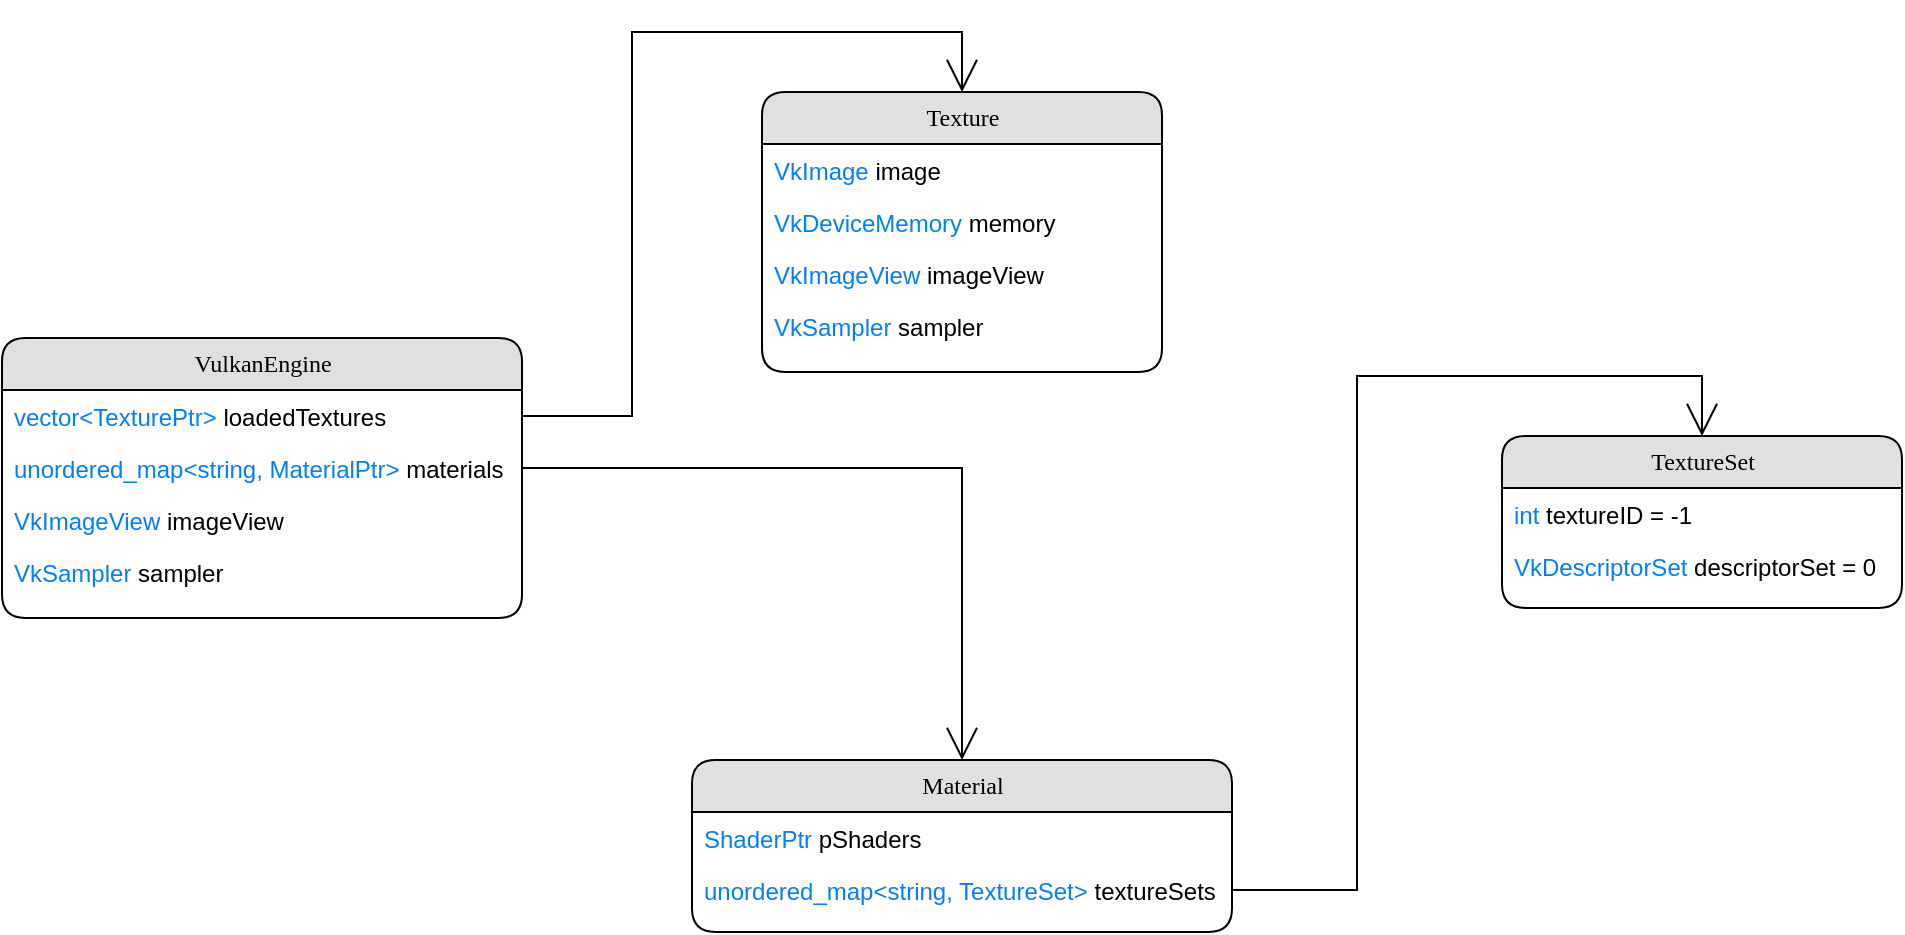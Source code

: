 <mxfile version="15.3.3" type="github">
  <diagram name="Page-1" id="5d7acffa-a066-3a61-03fe-96351882024d">
    <mxGraphModel dx="1483" dy="781" grid="1" gridSize="10" guides="1" tooltips="1" connect="1" arrows="1" fold="1" page="1" pageScale="1" pageWidth="1100" pageHeight="850" background="#ffffff" math="0" shadow="0">
      <root>
        <mxCell id="0" />
        <mxCell id="1" parent="0" />
        <mxCell id="21ea969265ad0168-6" value="TextureSet" style="swimlane;html=1;fontStyle=0;childLayout=stackLayout;horizontal=1;startSize=26;fillColor=#e0e0e0;horizontalStack=0;resizeParent=1;resizeLast=0;collapsible=1;marginBottom=0;swimlaneFillColor=#ffffff;align=center;rounded=1;shadow=0;comic=0;labelBackgroundColor=none;strokeWidth=1;fontFamily=Verdana;fontSize=12" parent="1" vertex="1">
          <mxGeometry x="760" y="382" width="200" height="86" as="geometry" />
        </mxCell>
        <mxCell id="21ea969265ad0168-7" value="&lt;font color=&quot;#007fff&quot;&gt;int&lt;/font&gt; textureID = -1" style="text;html=1;strokeColor=none;fillColor=none;spacingLeft=4;spacingRight=4;whiteSpace=wrap;overflow=hidden;rotatable=0;points=[[0,0.5],[1,0.5]];portConstraint=eastwest;" parent="21ea969265ad0168-6" vertex="1">
          <mxGeometry y="26" width="200" height="26" as="geometry" />
        </mxCell>
        <mxCell id="21ea969265ad0168-8" value="&lt;font color=&quot;#007fff&quot;&gt;VkDescriptorSet &lt;/font&gt;descriptorSet = 0" style="text;html=1;strokeColor=none;fillColor=none;spacingLeft=4;spacingRight=4;whiteSpace=wrap;overflow=hidden;rotatable=0;points=[[0,0.5],[1,0.5]];portConstraint=eastwest;" parent="21ea969265ad0168-6" vertex="1">
          <mxGeometry y="52" width="200" height="26" as="geometry" />
        </mxCell>
        <mxCell id="ux5I0VTxln_S9ssRlEeK-1" value="Material" style="swimlane;html=1;fontStyle=0;childLayout=stackLayout;horizontal=1;startSize=26;fillColor=#e0e0e0;horizontalStack=0;resizeParent=1;resizeLast=0;collapsible=1;marginBottom=0;swimlaneFillColor=#ffffff;align=center;rounded=1;shadow=0;comic=0;labelBackgroundColor=none;strokeWidth=1;fontFamily=Verdana;fontSize=12" vertex="1" parent="1">
          <mxGeometry x="355" y="544" width="270" height="86" as="geometry" />
        </mxCell>
        <mxCell id="ux5I0VTxln_S9ssRlEeK-2" value="&lt;font color=&quot;#007fff&quot;&gt;ShaderPtr&amp;nbsp;&lt;/font&gt;pShaders" style="text;html=1;strokeColor=none;fillColor=none;spacingLeft=4;spacingRight=4;whiteSpace=wrap;overflow=hidden;rotatable=0;points=[[0,0.5],[1,0.5]];portConstraint=eastwest;" vertex="1" parent="ux5I0VTxln_S9ssRlEeK-1">
          <mxGeometry y="26" width="270" height="26" as="geometry" />
        </mxCell>
        <mxCell id="ux5I0VTxln_S9ssRlEeK-3" value="&lt;font color=&quot;#007fff&quot;&gt;unordered_map&amp;lt;string, TextureSet&amp;gt; &lt;/font&gt;textureSets" style="text;html=1;strokeColor=none;fillColor=none;spacingLeft=4;spacingRight=4;whiteSpace=wrap;overflow=hidden;rotatable=0;points=[[0,0.5],[1,0.5]];portConstraint=eastwest;" vertex="1" parent="ux5I0VTxln_S9ssRlEeK-1">
          <mxGeometry y="52" width="270" height="26" as="geometry" />
        </mxCell>
        <mxCell id="ux5I0VTxln_S9ssRlEeK-4" style="edgeStyle=orthogonalEdgeStyle;rounded=0;orthogonalLoop=1;jettySize=auto;html=1;exitX=1;exitY=0.5;exitDx=0;exitDy=0;entryX=0.5;entryY=0;entryDx=0;entryDy=0;endArrow=open;startSize=14;endSize=14;sourcePerimeterSpacing=8;targetPerimeterSpacing=8;elbow=vertical;" edge="1" parent="1" source="ux5I0VTxln_S9ssRlEeK-3" target="21ea969265ad0168-6">
          <mxGeometry relative="1" as="geometry" />
        </mxCell>
        <mxCell id="ux5I0VTxln_S9ssRlEeK-5" value="Texture" style="swimlane;html=1;fontStyle=0;childLayout=stackLayout;horizontal=1;startSize=26;fillColor=#e0e0e0;horizontalStack=0;resizeParent=1;resizeLast=0;collapsible=1;marginBottom=0;swimlaneFillColor=#ffffff;align=center;rounded=1;shadow=0;comic=0;labelBackgroundColor=none;strokeWidth=1;fontFamily=Verdana;fontSize=12" vertex="1" parent="1">
          <mxGeometry x="390" y="210" width="200" height="140" as="geometry" />
        </mxCell>
        <mxCell id="ux5I0VTxln_S9ssRlEeK-6" value="&lt;font color=&quot;#007fff&quot;&gt;VkImage &lt;/font&gt;image" style="text;html=1;strokeColor=none;fillColor=none;spacingLeft=4;spacingRight=4;whiteSpace=wrap;overflow=hidden;rotatable=0;points=[[0,0.5],[1,0.5]];portConstraint=eastwest;" vertex="1" parent="ux5I0VTxln_S9ssRlEeK-5">
          <mxGeometry y="26" width="200" height="26" as="geometry" />
        </mxCell>
        <mxCell id="ux5I0VTxln_S9ssRlEeK-7" value="&lt;font color=&quot;#007fff&quot;&gt;VkDeviceMemory &lt;/font&gt;memory" style="text;html=1;strokeColor=none;fillColor=none;spacingLeft=4;spacingRight=4;whiteSpace=wrap;overflow=hidden;rotatable=0;points=[[0,0.5],[1,0.5]];portConstraint=eastwest;" vertex="1" parent="ux5I0VTxln_S9ssRlEeK-5">
          <mxGeometry y="52" width="200" height="26" as="geometry" />
        </mxCell>
        <mxCell id="ux5I0VTxln_S9ssRlEeK-9" value="&lt;font color=&quot;#007fff&quot;&gt;VkImageView &lt;/font&gt;imageView" style="text;html=1;strokeColor=none;fillColor=none;spacingLeft=4;spacingRight=4;whiteSpace=wrap;overflow=hidden;rotatable=0;points=[[0,0.5],[1,0.5]];portConstraint=eastwest;" vertex="1" parent="ux5I0VTxln_S9ssRlEeK-5">
          <mxGeometry y="78" width="200" height="26" as="geometry" />
        </mxCell>
        <mxCell id="ux5I0VTxln_S9ssRlEeK-10" value="&lt;span style=&quot;color: rgb(0 , 127 , 255)&quot;&gt;VkSampler &lt;/span&gt;sampler" style="text;html=1;strokeColor=none;fillColor=none;spacingLeft=4;spacingRight=4;whiteSpace=wrap;overflow=hidden;rotatable=0;points=[[0,0.5],[1,0.5]];portConstraint=eastwest;" vertex="1" parent="ux5I0VTxln_S9ssRlEeK-5">
          <mxGeometry y="104" width="200" height="26" as="geometry" />
        </mxCell>
        <mxCell id="ux5I0VTxln_S9ssRlEeK-11" value="VulkanEngine" style="swimlane;html=1;fontStyle=0;childLayout=stackLayout;horizontal=1;startSize=26;fillColor=#e0e0e0;horizontalStack=0;resizeParent=1;resizeLast=0;collapsible=1;marginBottom=0;swimlaneFillColor=#ffffff;align=center;rounded=1;shadow=0;comic=0;labelBackgroundColor=none;strokeWidth=1;fontFamily=Verdana;fontSize=12" vertex="1" parent="1">
          <mxGeometry x="10" y="333" width="260" height="140" as="geometry" />
        </mxCell>
        <mxCell id="ux5I0VTxln_S9ssRlEeK-12" value="&lt;font color=&quot;#007fff&quot;&gt;vector&amp;lt;TexturePtr&amp;gt; &lt;/font&gt;loadedTextures" style="text;html=1;strokeColor=none;fillColor=none;spacingLeft=4;spacingRight=4;whiteSpace=wrap;overflow=hidden;rotatable=0;points=[[0,0.5],[1,0.5]];portConstraint=eastwest;" vertex="1" parent="ux5I0VTxln_S9ssRlEeK-11">
          <mxGeometry y="26" width="260" height="26" as="geometry" />
        </mxCell>
        <mxCell id="ux5I0VTxln_S9ssRlEeK-13" value="&lt;font color=&quot;#007fff&quot;&gt;unordered_map&amp;lt;string, MaterialPtr&amp;gt;&amp;nbsp;&lt;/font&gt;materials" style="text;html=1;strokeColor=none;fillColor=none;spacingLeft=4;spacingRight=4;whiteSpace=wrap;overflow=hidden;rotatable=0;points=[[0,0.5],[1,0.5]];portConstraint=eastwest;" vertex="1" parent="ux5I0VTxln_S9ssRlEeK-11">
          <mxGeometry y="52" width="260" height="26" as="geometry" />
        </mxCell>
        <mxCell id="ux5I0VTxln_S9ssRlEeK-14" value="&lt;font color=&quot;#007fff&quot;&gt;VkImageView &lt;/font&gt;imageView" style="text;html=1;strokeColor=none;fillColor=none;spacingLeft=4;spacingRight=4;whiteSpace=wrap;overflow=hidden;rotatable=0;points=[[0,0.5],[1,0.5]];portConstraint=eastwest;" vertex="1" parent="ux5I0VTxln_S9ssRlEeK-11">
          <mxGeometry y="78" width="260" height="26" as="geometry" />
        </mxCell>
        <mxCell id="ux5I0VTxln_S9ssRlEeK-15" value="&lt;span style=&quot;color: rgb(0 , 127 , 255)&quot;&gt;VkSampler &lt;/span&gt;sampler" style="text;html=1;strokeColor=none;fillColor=none;spacingLeft=4;spacingRight=4;whiteSpace=wrap;overflow=hidden;rotatable=0;points=[[0,0.5],[1,0.5]];portConstraint=eastwest;" vertex="1" parent="ux5I0VTxln_S9ssRlEeK-11">
          <mxGeometry y="104" width="260" height="26" as="geometry" />
        </mxCell>
        <mxCell id="ux5I0VTxln_S9ssRlEeK-17" style="edgeStyle=orthogonalEdgeStyle;rounded=0;orthogonalLoop=1;jettySize=auto;html=1;exitX=1;exitY=0.5;exitDx=0;exitDy=0;entryX=0.5;entryY=0;entryDx=0;entryDy=0;endArrow=open;startSize=14;endSize=14;sourcePerimeterSpacing=8;targetPerimeterSpacing=8;" edge="1" parent="1" source="ux5I0VTxln_S9ssRlEeK-12" target="ux5I0VTxln_S9ssRlEeK-5">
          <mxGeometry relative="1" as="geometry" />
        </mxCell>
        <mxCell id="ux5I0VTxln_S9ssRlEeK-18" style="edgeStyle=orthogonalEdgeStyle;rounded=0;orthogonalLoop=1;jettySize=auto;html=1;exitX=1;exitY=0.5;exitDx=0;exitDy=0;entryX=0.5;entryY=0;entryDx=0;entryDy=0;endArrow=open;startSize=14;endSize=14;sourcePerimeterSpacing=8;targetPerimeterSpacing=8;" edge="1" parent="1" source="ux5I0VTxln_S9ssRlEeK-13" target="ux5I0VTxln_S9ssRlEeK-1">
          <mxGeometry relative="1" as="geometry" />
        </mxCell>
      </root>
    </mxGraphModel>
  </diagram>
</mxfile>
